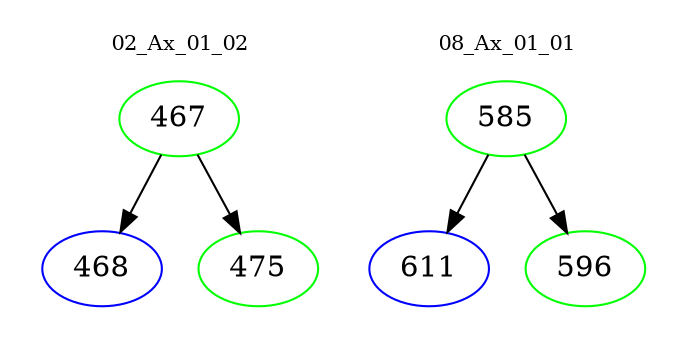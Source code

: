 digraph{
subgraph cluster_0 {
color = white
label = "02_Ax_01_02";
fontsize=10;
T0_467 [label="467", color="green"]
T0_467 -> T0_468 [color="black"]
T0_468 [label="468", color="blue"]
T0_467 -> T0_475 [color="black"]
T0_475 [label="475", color="green"]
}
subgraph cluster_1 {
color = white
label = "08_Ax_01_01";
fontsize=10;
T1_585 [label="585", color="green"]
T1_585 -> T1_611 [color="black"]
T1_611 [label="611", color="blue"]
T1_585 -> T1_596 [color="black"]
T1_596 [label="596", color="green"]
}
}
